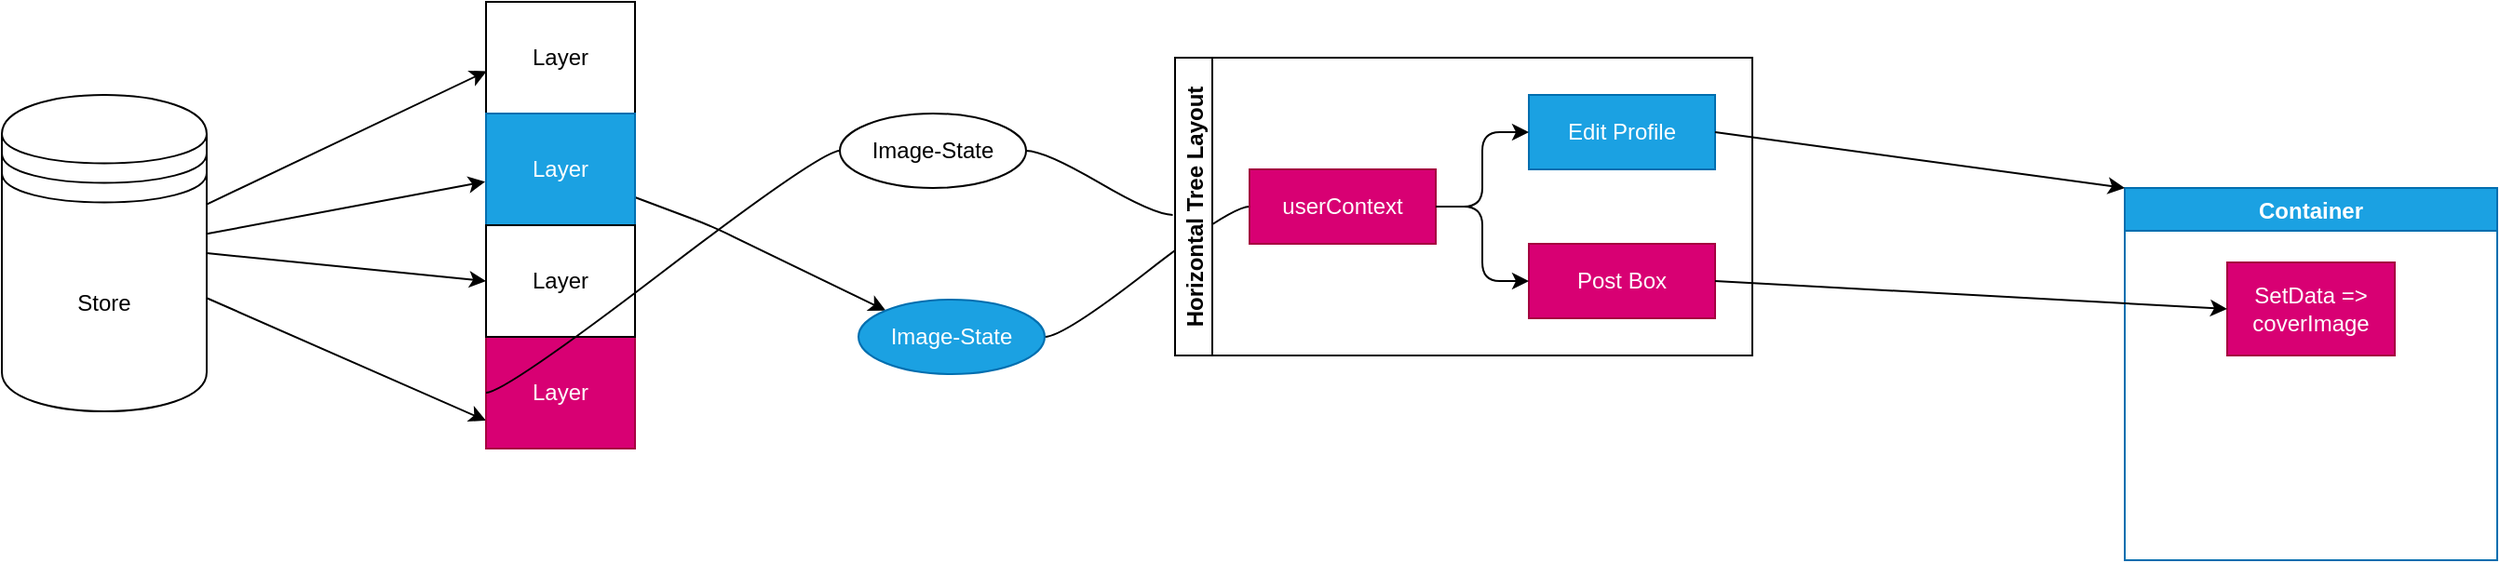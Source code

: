 <mxfile>
    <diagram id="Sb2OjUZH6Iea94U4JcMC" name="Page-1">
        <mxGraphModel dx="1961" dy="855" grid="1" gridSize="10" guides="1" tooltips="1" connect="1" arrows="1" fold="1" page="1" pageScale="1" pageWidth="850" pageHeight="1100" math="0" shadow="0">
            <root>
                <mxCell id="0"/>
                <mxCell id="1" parent="0"/>
                <mxCell id="19" style="edgeStyle=none;html=1;entryX=0.005;entryY=0.62;entryDx=0;entryDy=0;entryPerimeter=0;" edge="1" parent="1" source="2" target="7">
                    <mxGeometry relative="1" as="geometry"/>
                </mxCell>
                <mxCell id="20" style="edgeStyle=none;html=1;entryX=-0.006;entryY=0.61;entryDx=0;entryDy=0;entryPerimeter=0;" edge="1" parent="1" source="2" target="8">
                    <mxGeometry relative="1" as="geometry"/>
                </mxCell>
                <mxCell id="21" style="edgeStyle=none;html=1;exitX=1;exitY=0.5;exitDx=0;exitDy=0;entryX=0;entryY=0.5;entryDx=0;entryDy=0;" edge="1" parent="1" source="2" target="10">
                    <mxGeometry relative="1" as="geometry"/>
                </mxCell>
                <mxCell id="22" style="edgeStyle=none;html=1;entryX=0;entryY=0.75;entryDx=0;entryDy=0;" edge="1" parent="1" source="2" target="9">
                    <mxGeometry relative="1" as="geometry"/>
                </mxCell>
                <mxCell id="2" value="Store" style="shape=datastore;whiteSpace=wrap;html=1;" vertex="1" parent="1">
                    <mxGeometry x="-60" y="250" width="110" height="170" as="geometry"/>
                </mxCell>
                <mxCell id="23" style="edgeStyle=none;html=1;entryX=0;entryY=0;entryDx=0;entryDy=0;" edge="1" parent="1" source="8" target="11">
                    <mxGeometry relative="1" as="geometry">
                        <Array as="points">
                            <mxPoint x="320" y="320"/>
                        </Array>
                    </mxGeometry>
                </mxCell>
                <mxCell id="7" value="Layer" style="whiteSpace=wrap;html=1;" vertex="1" parent="1">
                    <mxGeometry x="200" y="200" width="80" height="60" as="geometry"/>
                </mxCell>
                <mxCell id="8" value="Layer" style="whiteSpace=wrap;html=1;fillColor=#1ba1e2;fontColor=#ffffff;strokeColor=#006EAF;" vertex="1" parent="1">
                    <mxGeometry x="200" y="260" width="80" height="60" as="geometry"/>
                </mxCell>
                <mxCell id="9" value="Layer" style="whiteSpace=wrap;html=1;fillColor=#d80073;fontColor=#ffffff;strokeColor=#A50040;" vertex="1" parent="1">
                    <mxGeometry x="200" y="380" width="80" height="60" as="geometry"/>
                </mxCell>
                <mxCell id="10" value="Layer" style="whiteSpace=wrap;html=1;" vertex="1" parent="1">
                    <mxGeometry x="200" y="320" width="80" height="60" as="geometry"/>
                </mxCell>
                <mxCell id="24" style="edgeStyle=entityRelationEdgeStyle;html=1;startArrow=none;endArrow=none;segment=10;curved=1;sourcePerimeterSpacing=0;targetPerimeterSpacing=0;exitX=1;exitY=0.5;exitDx=0;exitDy=0;" edge="1" parent="1" source="11" target="13">
                    <mxGeometry relative="1" as="geometry"/>
                </mxCell>
                <mxCell id="11" value="Image-State" style="ellipse;whiteSpace=wrap;html=1;align=center;newEdgeStyle={&quot;edgeStyle&quot;:&quot;entityRelationEdgeStyle&quot;,&quot;startArrow&quot;:&quot;none&quot;,&quot;endArrow&quot;:&quot;none&quot;,&quot;segment&quot;:10,&quot;curved&quot;:1,&quot;sourcePerimeterSpacing&quot;:0,&quot;targetPerimeterSpacing&quot;:0};treeFolding=1;treeMoving=1;fillColor=#1ba1e2;fontColor=#ffffff;strokeColor=#006EAF;" vertex="1" parent="1">
                    <mxGeometry x="400" y="360" width="100" height="40" as="geometry"/>
                </mxCell>
                <mxCell id="12" value="Horizontal Tree Layout" style="swimlane;startSize=20;horizontal=0;childLayout=treeLayout;horizontalTree=1;resizable=0;containerType=tree;fontSize=12;" vertex="1" parent="1">
                    <mxGeometry x="570" y="230" width="310" height="160" as="geometry"/>
                </mxCell>
                <mxCell id="13" value="userContext" style="whiteSpace=wrap;html=1;fillColor=#d80073;fontColor=#ffffff;strokeColor=#A50040;" vertex="1" parent="12">
                    <mxGeometry x="40" y="60" width="100" height="40" as="geometry"/>
                </mxCell>
                <mxCell id="14" value="Edit Profile" style="whiteSpace=wrap;html=1;fillColor=#1ba1e2;fontColor=#ffffff;strokeColor=#006EAF;" vertex="1" parent="12">
                    <mxGeometry x="190" y="20" width="100" height="40" as="geometry"/>
                </mxCell>
                <mxCell id="15" value="" style="edgeStyle=elbowEdgeStyle;elbow=vertical;html=1;rounded=1;curved=0;sourcePerimeterSpacing=0;targetPerimeterSpacing=0;startSize=6;endSize=6;" edge="1" parent="12" source="13" target="14">
                    <mxGeometry relative="1" as="geometry"/>
                </mxCell>
                <mxCell id="16" value="Post Box" style="whiteSpace=wrap;html=1;fillColor=#d80073;fontColor=#ffffff;strokeColor=#A50040;" vertex="1" parent="12">
                    <mxGeometry x="190" y="100" width="100" height="40" as="geometry"/>
                </mxCell>
                <mxCell id="17" value="" style="edgeStyle=elbowEdgeStyle;elbow=vertical;html=1;rounded=1;curved=0;sourcePerimeterSpacing=0;targetPerimeterSpacing=0;startSize=6;endSize=6;" edge="1" parent="12" source="13" target="16">
                    <mxGeometry relative="1" as="geometry"/>
                </mxCell>
                <mxCell id="25" value="Container" style="swimlane;fillColor=#1ba1e2;fontColor=#ffffff;strokeColor=#006EAF;" vertex="1" parent="1">
                    <mxGeometry x="1080" y="300" width="200" height="200" as="geometry"/>
                </mxCell>
                <mxCell id="33" value="SetData =&amp;gt; coverImage" style="whiteSpace=wrap;html=1;fillColor=#d80073;fontColor=#ffffff;strokeColor=#A50040;" vertex="1" parent="25">
                    <mxGeometry x="55" y="40" width="90" height="50" as="geometry"/>
                </mxCell>
                <mxCell id="26" style="edgeStyle=none;html=1;exitX=1;exitY=0.5;exitDx=0;exitDy=0;entryX=0;entryY=0;entryDx=0;entryDy=0;" edge="1" parent="1" source="14" target="25">
                    <mxGeometry relative="1" as="geometry"/>
                </mxCell>
                <mxCell id="34" style="edgeStyle=none;html=1;exitX=1;exitY=0.5;exitDx=0;exitDy=0;entryX=0;entryY=0.5;entryDx=0;entryDy=0;" edge="1" parent="1" source="16" target="33">
                    <mxGeometry relative="1" as="geometry"/>
                </mxCell>
                <mxCell id="36" style="edgeStyle=entityRelationEdgeStyle;html=1;startArrow=none;endArrow=none;segment=10;curved=1;sourcePerimeterSpacing=0;targetPerimeterSpacing=0;entryX=-0.004;entryY=0.528;entryDx=0;entryDy=0;entryPerimeter=0;" edge="1" parent="1" source="35" target="12">
                    <mxGeometry relative="1" as="geometry"/>
                </mxCell>
                <mxCell id="37" style="edgeStyle=entityRelationEdgeStyle;html=1;startArrow=none;endArrow=none;segment=10;curved=1;sourcePerimeterSpacing=0;targetPerimeterSpacing=0;exitX=0;exitY=0.5;exitDx=0;exitDy=0;entryX=0;entryY=0.5;entryDx=0;entryDy=0;" edge="1" parent="1" source="35" target="9">
                    <mxGeometry relative="1" as="geometry">
                        <mxPoint x="320" y="390" as="targetPoint"/>
                    </mxGeometry>
                </mxCell>
                <mxCell id="35" value="Image-State" style="ellipse;whiteSpace=wrap;html=1;align=center;newEdgeStyle={&quot;edgeStyle&quot;:&quot;entityRelationEdgeStyle&quot;,&quot;startArrow&quot;:&quot;none&quot;,&quot;endArrow&quot;:&quot;none&quot;,&quot;segment&quot;:10,&quot;curved&quot;:1,&quot;sourcePerimeterSpacing&quot;:0,&quot;targetPerimeterSpacing&quot;:0};treeFolding=1;treeMoving=1;" vertex="1" parent="1">
                    <mxGeometry x="390" y="260" width="100" height="40" as="geometry"/>
                </mxCell>
            </root>
        </mxGraphModel>
    </diagram>
</mxfile>
